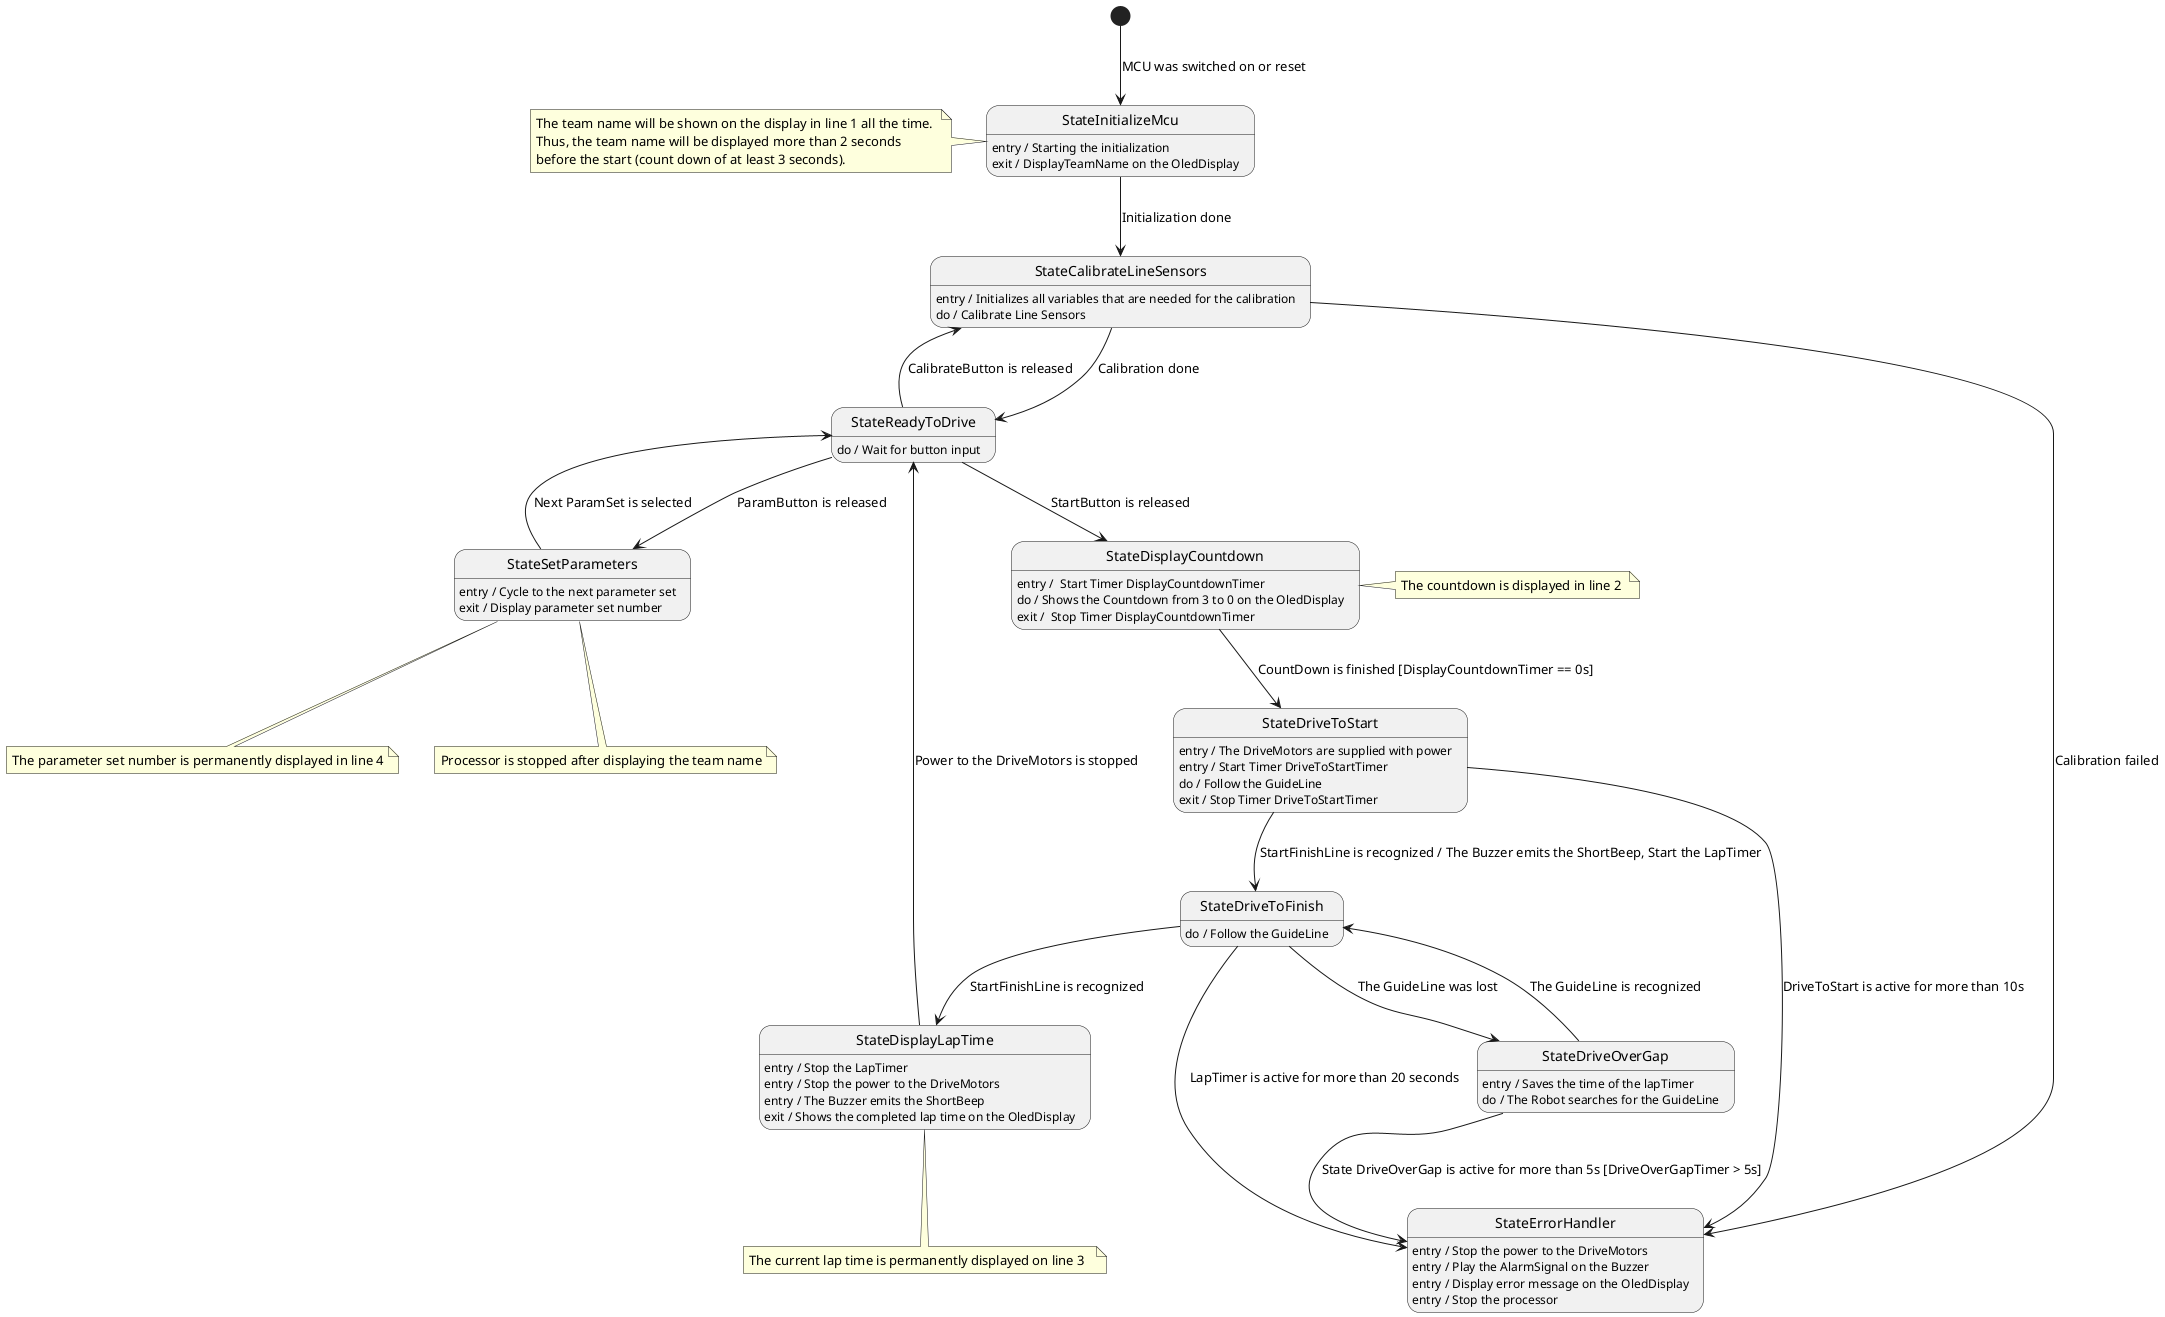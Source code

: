@startuml

'StateInitializeMcu'
[*] --> StateInitializeMcu : MCU was switched on or reset
StateInitializeMcu --> StateCalibrateLineSensors : Initialization done
StateInitializeMcu : entry / Starting the initialization
StateInitializeMcu : exit / DisplayTeamName on the OledDisplay
note left of StateInitializeMcu
    The team name will be shown on the display in line 1 all the time. 
    Thus, the team name will be displayed more than 2 seconds 
    before the start (count down of at least 3 seconds).
end note

'StateCalibrateLineSensors'
StateCalibrateLineSensors --> StateReadyToDrive : Calibration done
StateCalibrateLineSensors : entry / Initializes all variables that are needed for the calibration
StateCalibrateLineSensors : do / Calibrate Line Sensors
StateCalibrateLineSensors --> StateErrorHandler : Calibration failed

'StateReadyToDrive'
StateReadyToDrive --> StateSetParameters :ParamButton is released
StateReadyToDrive --> StateDisplayCountdown : StartButton is released
StateReadyToDrive --> StateCalibrateLineSensors : CalibrateButton is released
StateReadyToDrive : do / Wait for button input

'StateDisplayCountdown'
StateDisplayCountdown --> StateDriveToStart : CountDown is finished [DisplayCountdownTimer == 0s]
StateDisplayCountdown: entry /  Start Timer DisplayCountdownTimer
StateDisplayCountdown: do / Shows the Countdown from 3 to 0 on the OledDisplay
StateDisplayCountdown: exit /  Stop Timer DisplayCountdownTimer
note right of StateDisplayCountdown
The countdown is displayed in line 2 
end note

'StateDriveToStart'
StateDriveToStart --> StateDriveToFinish : StartFinishLine is recognized / The Buzzer emits the ShortBeep, Start the LapTimer 
StateDriveToStart --> StateErrorHandler : DriveToStart is active for more than 10s
StateDriveToStart: entry / The DriveMotors are supplied with power 
StateDriveToStart: entry / Start Timer DriveToStartTimer
StateDriveToStart: do / Follow the GuideLine 
StateDriveToStart: exit / Stop Timer DriveToStartTimer

'StateDriveToFinish'
StateDriveToFinish --> StateErrorHandler : LapTimer is active for more than 20 seconds
StateDriveToFinish --> StateDriveOverGap : The GuideLine was lost
StateDriveToFinish --> StateDisplayLapTime : StartFinishLine is recognized
StateDriveToFinish : do / Follow the GuideLine 

'StateDriveOverGap'
StateDriveOverGap --> StateErrorHandler : State DriveOverGap is active for more than 5s [DriveOverGapTimer > 5s]
StateDriveOverGap  --> StateDriveToFinish : The GuideLine is recognized
StateDriveOverGap: entry / Saves the time of the lapTimer
StateDriveOverGap : do / The Robot searches for the GuideLine

'StateDisplayLapTime
StateDisplayLapTime  --> StateReadyToDrive : Power to the DriveMotors is stopped
StateDisplayLapTime : entry / Stop the LapTimer
StateDisplayLapTime : entry / Stop the power to the DriveMotors
StateDisplayLapTime : entry / The Buzzer emits the ShortBeep
StateDisplayLapTime : exit / Shows the completed lap time on the OledDisplay
note bottom of StateDisplayLapTime
The current lap time is permanently displayed on line 3  
end note

'StateSetParameters
StateSetParameters --> StateReadyToDrive : Next ParamSet is selected
StateSetParameters: entry / Cycle to the next parameter set
StateSetParameters: exit / Display parameter set number
note bottom of StateSetParameters
The parameter set number is permanently displayed in line 4
end note

'StateErrorHandler
StateErrorHandler: entry / Stop the power to the DriveMotors
StateErrorHandler: entry / Play the AlarmSignal on the Buzzer
StateErrorHandler: entry / Display error message on the OledDisplay
StateErrorHandler: entry / Stop the processor

note bottom of StateSetParameters
Processor is stopped after displaying the team name
end note

@enduml